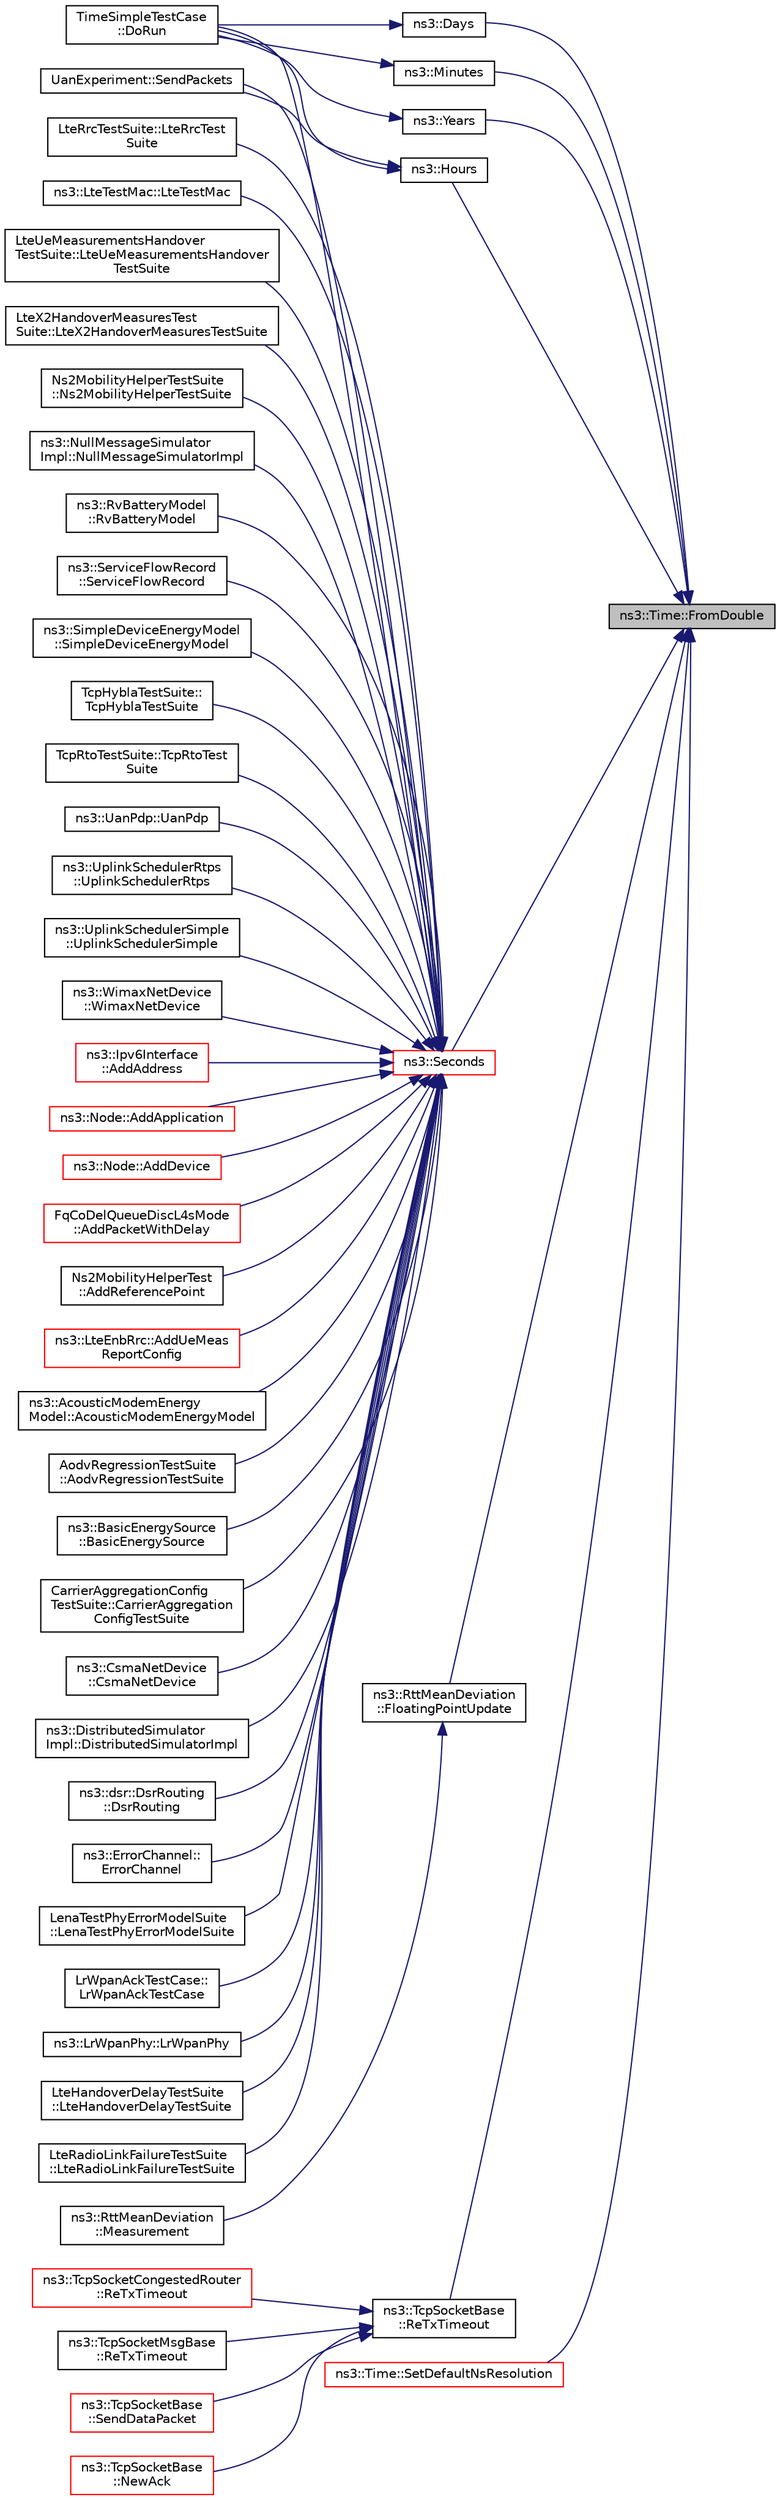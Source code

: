 digraph "ns3::Time::FromDouble"
{
 // LATEX_PDF_SIZE
  edge [fontname="Helvetica",fontsize="10",labelfontname="Helvetica",labelfontsize="10"];
  node [fontname="Helvetica",fontsize="10",shape=record];
  rankdir="RL";
  Node1 [label="ns3::Time::FromDouble",height=0.2,width=0.4,color="black", fillcolor="grey75", style="filled", fontcolor="black",tooltip="Create a Time equal to value in unit unit."];
  Node1 -> Node2 [dir="back",color="midnightblue",fontsize="10",style="solid",fontname="Helvetica"];
  Node2 [label="ns3::Days",height=0.2,width=0.4,color="black", fillcolor="white", style="filled",URL="$group__timecivil.html#ga58292fd2de67cc4ccd619ca83d28574b",tooltip="Construct a Time in the indicated unit."];
  Node2 -> Node3 [dir="back",color="midnightblue",fontsize="10",style="solid",fontname="Helvetica"];
  Node3 [label="TimeSimpleTestCase\l::DoRun",height=0.2,width=0.4,color="black", fillcolor="white", style="filled",URL="$class_time_simple_test_case.html#a4420daddc0f37503638626397ec83f41",tooltip="Runs the Simple Time test case."];
  Node1 -> Node4 [dir="back",color="midnightblue",fontsize="10",style="solid",fontname="Helvetica"];
  Node4 [label="ns3::RttMeanDeviation\l::FloatingPointUpdate",height=0.2,width=0.4,color="black", fillcolor="white", style="filled",URL="$classns3_1_1_rtt_mean_deviation.html#a6d3dc77a91e8c9aa23d912f2574111db",tooltip="Method to update the rtt and variation estimates using floating point arithmetic, used when the value..."];
  Node4 -> Node5 [dir="back",color="midnightblue",fontsize="10",style="solid",fontname="Helvetica"];
  Node5 [label="ns3::RttMeanDeviation\l::Measurement",height=0.2,width=0.4,color="black", fillcolor="white", style="filled",URL="$classns3_1_1_rtt_mean_deviation.html#a3e727dacebe30903b9c7ea084564c4e8",tooltip="Add a new measurement to the estimator."];
  Node1 -> Node6 [dir="back",color="midnightblue",fontsize="10",style="solid",fontname="Helvetica"];
  Node6 [label="ns3::Hours",height=0.2,width=0.4,color="black", fillcolor="white", style="filled",URL="$group__timecivil.html#ga6059b5d67fe1e174729c063be4fa2bf7",tooltip="Construct a Time in the indicated unit."];
  Node6 -> Node3 [dir="back",color="midnightblue",fontsize="10",style="solid",fontname="Helvetica"];
  Node6 -> Node7 [dir="back",color="midnightblue",fontsize="10",style="solid",fontname="Helvetica"];
  Node7 [label="UanExperiment::SendPackets",height=0.2,width=0.4,color="black", fillcolor="white", style="filled",URL="$class_uan_experiment.html#a8cfef727221f9d4a37ba2f7c84a6318f",tooltip="Send a packet from all the nodes."];
  Node1 -> Node8 [dir="back",color="midnightblue",fontsize="10",style="solid",fontname="Helvetica"];
  Node8 [label="ns3::Minutes",height=0.2,width=0.4,color="black", fillcolor="white", style="filled",URL="$group__timecivil.html#gaaab039c044ad40238a9d5b556349d0d5",tooltip="Construct a Time in the indicated unit."];
  Node8 -> Node3 [dir="back",color="midnightblue",fontsize="10",style="solid",fontname="Helvetica"];
  Node1 -> Node9 [dir="back",color="midnightblue",fontsize="10",style="solid",fontname="Helvetica"];
  Node9 [label="ns3::TcpSocketBase\l::ReTxTimeout",height=0.2,width=0.4,color="black", fillcolor="white", style="filled",URL="$classns3_1_1_tcp_socket_base.html#a60bb6a7cfb5855bba206606174d50c5e",tooltip="An RTO event happened."];
  Node9 -> Node10 [dir="back",color="midnightblue",fontsize="10",style="solid",fontname="Helvetica"];
  Node10 [label="ns3::TcpSocketBase\l::NewAck",height=0.2,width=0.4,color="red", fillcolor="white", style="filled",URL="$classns3_1_1_tcp_socket_base.html#a13401dd51854607d0521a35bf2622761",tooltip="Update buffers w.r.t."];
  Node9 -> Node27 [dir="back",color="midnightblue",fontsize="10",style="solid",fontname="Helvetica"];
  Node27 [label="ns3::TcpSocketCongestedRouter\l::ReTxTimeout",height=0.2,width=0.4,color="red", fillcolor="white", style="filled",URL="$classns3_1_1_tcp_socket_congested_router.html#a7968b0600e13014e05334d2645818363",tooltip="An RTO event happened."];
  Node9 -> Node29 [dir="back",color="midnightblue",fontsize="10",style="solid",fontname="Helvetica"];
  Node29 [label="ns3::TcpSocketMsgBase\l::ReTxTimeout",height=0.2,width=0.4,color="black", fillcolor="white", style="filled",URL="$classns3_1_1_tcp_socket_msg_base.html#af890d12f15ead128b26ca59b47a14c53",tooltip="An RTO event happened."];
  Node9 -> Node30 [dir="back",color="midnightblue",fontsize="10",style="solid",fontname="Helvetica"];
  Node30 [label="ns3::TcpSocketBase\l::SendDataPacket",height=0.2,width=0.4,color="red", fillcolor="white", style="filled",URL="$classns3_1_1_tcp_socket_base.html#a677488c04da1df87f916953a40e1bd64",tooltip="Extract at most maxSize bytes from the TxBuffer at sequence seq, add the TCP header,..."];
  Node1 -> Node40 [dir="back",color="midnightblue",fontsize="10",style="solid",fontname="Helvetica"];
  Node40 [label="ns3::Seconds",height=0.2,width=0.4,color="red", fillcolor="white", style="filled",URL="$group__timecivil.html#ga33c34b816f8ff6628e33d5c8e9713b9e",tooltip="Construct a Time in the indicated unit."];
  Node40 -> Node41 [dir="back",color="midnightblue",fontsize="10",style="solid",fontname="Helvetica"];
  Node41 [label="ns3::AcousticModemEnergy\lModel::AcousticModemEnergyModel",height=0.2,width=0.4,color="black", fillcolor="white", style="filled",URL="$classns3_1_1_acoustic_modem_energy_model.html#a9332ef84f0e5ea3266ccef6f43deedb4",tooltip="Constructor."];
  Node40 -> Node42 [dir="back",color="midnightblue",fontsize="10",style="solid",fontname="Helvetica"];
  Node42 [label="AodvRegressionTestSuite\l::AodvRegressionTestSuite",height=0.2,width=0.4,color="black", fillcolor="white", style="filled",URL="$class_aodv_regression_test_suite.html#aecfdf8a412266f38b422c53d12a2d6f4",tooltip=" "];
  Node40 -> Node43 [dir="back",color="midnightblue",fontsize="10",style="solid",fontname="Helvetica"];
  Node43 [label="ns3::BasicEnergySource\l::BasicEnergySource",height=0.2,width=0.4,color="black", fillcolor="white", style="filled",URL="$classns3_1_1_basic_energy_source.html#a27e2c2df41959fc28689bd99c04687ec",tooltip=" "];
  Node40 -> Node44 [dir="back",color="midnightblue",fontsize="10",style="solid",fontname="Helvetica"];
  Node44 [label="CarrierAggregationConfig\lTestSuite::CarrierAggregation\lConfigTestSuite",height=0.2,width=0.4,color="black", fillcolor="white", style="filled",URL="$class_carrier_aggregation_config_test_suite.html#a95bc59f0b1e549b3f06a2a78dde0f881",tooltip=" "];
  Node40 -> Node45 [dir="back",color="midnightblue",fontsize="10",style="solid",fontname="Helvetica"];
  Node45 [label="ns3::CsmaNetDevice\l::CsmaNetDevice",height=0.2,width=0.4,color="black", fillcolor="white", style="filled",URL="$classns3_1_1_csma_net_device.html#a5005a5403e112dad6ecd2922a9065916",tooltip="Construct a CsmaNetDevice."];
  Node40 -> Node46 [dir="back",color="midnightblue",fontsize="10",style="solid",fontname="Helvetica"];
  Node46 [label="ns3::DistributedSimulator\lImpl::DistributedSimulatorImpl",height=0.2,width=0.4,color="black", fillcolor="white", style="filled",URL="$classns3_1_1_distributed_simulator_impl.html#aa3dd6d49e1c354278e075af9ad0bc2cd",tooltip="Default constructor."];
  Node40 -> Node47 [dir="back",color="midnightblue",fontsize="10",style="solid",fontname="Helvetica"];
  Node47 [label="ns3::dsr::DsrRouting\l::DsrRouting",height=0.2,width=0.4,color="black", fillcolor="white", style="filled",URL="$classns3_1_1dsr_1_1_dsr_routing.html#a3b686bd293d4bd096180a1996171ccd1",tooltip="Constructor."];
  Node40 -> Node48 [dir="back",color="midnightblue",fontsize="10",style="solid",fontname="Helvetica"];
  Node48 [label="ns3::ErrorChannel::\lErrorChannel",height=0.2,width=0.4,color="black", fillcolor="white", style="filled",URL="$classns3_1_1_error_channel.html#a609db330be988b25eb7c1e90cac030a7",tooltip=" "];
  Node40 -> Node49 [dir="back",color="midnightblue",fontsize="10",style="solid",fontname="Helvetica"];
  Node49 [label="LenaTestPhyErrorModelSuite\l::LenaTestPhyErrorModelSuite",height=0.2,width=0.4,color="black", fillcolor="white", style="filled",URL="$class_lena_test_phy_error_model_suite.html#a980618826e7f097334ce077f2c2f696c",tooltip=" "];
  Node40 -> Node50 [dir="back",color="midnightblue",fontsize="10",style="solid",fontname="Helvetica"];
  Node50 [label="LrWpanAckTestCase::\lLrWpanAckTestCase",height=0.2,width=0.4,color="black", fillcolor="white", style="filled",URL="$class_lr_wpan_ack_test_case.html#abf02f7c10ee4d72161206f7964949e0c",tooltip="Create test case."];
  Node40 -> Node51 [dir="back",color="midnightblue",fontsize="10",style="solid",fontname="Helvetica"];
  Node51 [label="ns3::LrWpanPhy::LrWpanPhy",height=0.2,width=0.4,color="black", fillcolor="white", style="filled",URL="$classns3_1_1_lr_wpan_phy.html#a93412f30a30d144978857a5205c55b7b",tooltip="Default constructor."];
  Node40 -> Node52 [dir="back",color="midnightblue",fontsize="10",style="solid",fontname="Helvetica"];
  Node52 [label="LteHandoverDelayTestSuite\l::LteHandoverDelayTestSuite",height=0.2,width=0.4,color="black", fillcolor="white", style="filled",URL="$class_lte_handover_delay_test_suite.html#a2289b4241062bcebd0f0b21f3f107c1f",tooltip=" "];
  Node40 -> Node53 [dir="back",color="midnightblue",fontsize="10",style="solid",fontname="Helvetica"];
  Node53 [label="LteRadioLinkFailureTestSuite\l::LteRadioLinkFailureTestSuite",height=0.2,width=0.4,color="black", fillcolor="white", style="filled",URL="$class_lte_radio_link_failure_test_suite.html#a83d04d11bee93da8e129b4af52777423",tooltip=" "];
  Node40 -> Node54 [dir="back",color="midnightblue",fontsize="10",style="solid",fontname="Helvetica"];
  Node54 [label="LteRrcTestSuite::LteRrcTest\lSuite",height=0.2,width=0.4,color="black", fillcolor="white", style="filled",URL="$class_lte_rrc_test_suite.html#ac8423004615ebccf2cb2e79ed8dbdc82",tooltip=" "];
  Node40 -> Node55 [dir="back",color="midnightblue",fontsize="10",style="solid",fontname="Helvetica"];
  Node55 [label="ns3::LteTestMac::LteTestMac",height=0.2,width=0.4,color="black", fillcolor="white", style="filled",URL="$classns3_1_1_lte_test_mac.html#a2a2191cf031ed74e109b1522cc4e06ea",tooltip=" "];
  Node40 -> Node56 [dir="back",color="midnightblue",fontsize="10",style="solid",fontname="Helvetica"];
  Node56 [label="LteUeMeasurementsHandover\lTestSuite::LteUeMeasurementsHandover\lTestSuite",height=0.2,width=0.4,color="black", fillcolor="white", style="filled",URL="$class_lte_ue_measurements_handover_test_suite.html#a2a3fb15f62e44e2372f085afb8e32776",tooltip=" "];
  Node40 -> Node57 [dir="back",color="midnightblue",fontsize="10",style="solid",fontname="Helvetica"];
  Node57 [label="LteX2HandoverMeasuresTest\lSuite::LteX2HandoverMeasuresTestSuite",height=0.2,width=0.4,color="black", fillcolor="white", style="filled",URL="$class_lte_x2_handover_measures_test_suite.html#a8b3de39d8afacfb6b072119e60e305ee",tooltip=" "];
  Node40 -> Node58 [dir="back",color="midnightblue",fontsize="10",style="solid",fontname="Helvetica"];
  Node58 [label="Ns2MobilityHelperTestSuite\l::Ns2MobilityHelperTestSuite",height=0.2,width=0.4,color="black", fillcolor="white", style="filled",URL="$class_ns2_mobility_helper_test_suite.html#a948880f0823bd308c926b705411b8b46",tooltip=" "];
  Node40 -> Node59 [dir="back",color="midnightblue",fontsize="10",style="solid",fontname="Helvetica"];
  Node59 [label="ns3::NullMessageSimulator\lImpl::NullMessageSimulatorImpl",height=0.2,width=0.4,color="black", fillcolor="white", style="filled",URL="$classns3_1_1_null_message_simulator_impl.html#ac5c213c5a8413e38bd2324169c3b7ab4",tooltip="Default constructor."];
  Node40 -> Node60 [dir="back",color="midnightblue",fontsize="10",style="solid",fontname="Helvetica"];
  Node60 [label="ns3::RvBatteryModel\l::RvBatteryModel",height=0.2,width=0.4,color="black", fillcolor="white", style="filled",URL="$classns3_1_1_rv_battery_model.html#ae88b599d504056559bf2de38391a17da",tooltip=" "];
  Node40 -> Node61 [dir="back",color="midnightblue",fontsize="10",style="solid",fontname="Helvetica"];
  Node61 [label="ns3::ServiceFlowRecord\l::ServiceFlowRecord",height=0.2,width=0.4,color="black", fillcolor="white", style="filled",URL="$classns3_1_1_service_flow_record.html#afff4ede264b8f71749261a4d3d7306f8",tooltip=" "];
  Node40 -> Node62 [dir="back",color="midnightblue",fontsize="10",style="solid",fontname="Helvetica"];
  Node62 [label="ns3::SimpleDeviceEnergyModel\l::SimpleDeviceEnergyModel",height=0.2,width=0.4,color="black", fillcolor="white", style="filled",URL="$classns3_1_1_simple_device_energy_model.html#a86fe9781b68f97b9a186ce1dad7f6cfa",tooltip=" "];
  Node40 -> Node63 [dir="back",color="midnightblue",fontsize="10",style="solid",fontname="Helvetica"];
  Node63 [label="TcpHyblaTestSuite::\lTcpHyblaTestSuite",height=0.2,width=0.4,color="black", fillcolor="white", style="filled",URL="$class_tcp_hybla_test_suite.html#ab0c48cf5f9b61f77e97fd137fe237779",tooltip=" "];
  Node40 -> Node64 [dir="back",color="midnightblue",fontsize="10",style="solid",fontname="Helvetica"];
  Node64 [label="TcpRtoTestSuite::TcpRtoTest\lSuite",height=0.2,width=0.4,color="black", fillcolor="white", style="filled",URL="$class_tcp_rto_test_suite.html#a3db93a5070ed6e8a9686404dd28e5719",tooltip=" "];
  Node40 -> Node65 [dir="back",color="midnightblue",fontsize="10",style="solid",fontname="Helvetica"];
  Node65 [label="ns3::UanPdp::UanPdp",height=0.2,width=0.4,color="black", fillcolor="white", style="filled",URL="$classns3_1_1_uan_pdp.html#a5fb554201124acb05aaa4a62a029a12b",tooltip="Create PDP object from vector of arrival amplitudes."];
  Node40 -> Node66 [dir="back",color="midnightblue",fontsize="10",style="solid",fontname="Helvetica"];
  Node66 [label="ns3::UplinkSchedulerRtps\l::UplinkSchedulerRtps",height=0.2,width=0.4,color="black", fillcolor="white", style="filled",URL="$classns3_1_1_uplink_scheduler_rtps.html#abb7bd631422652d8bbf06dc3b5b74f72",tooltip=" "];
  Node40 -> Node67 [dir="back",color="midnightblue",fontsize="10",style="solid",fontname="Helvetica"];
  Node67 [label="ns3::UplinkSchedulerSimple\l::UplinkSchedulerSimple",height=0.2,width=0.4,color="black", fillcolor="white", style="filled",URL="$classns3_1_1_uplink_scheduler_simple.html#a25b347f80fb5729b6e439f017dee9031",tooltip=" "];
  Node40 -> Node68 [dir="back",color="midnightblue",fontsize="10",style="solid",fontname="Helvetica"];
  Node68 [label="ns3::WimaxNetDevice\l::WimaxNetDevice",height=0.2,width=0.4,color="black", fillcolor="white", style="filled",URL="$classns3_1_1_wimax_net_device.html#ad70bee64c458c43a6f374629dbf85f66",tooltip=" "];
  Node40 -> Node69 [dir="back",color="midnightblue",fontsize="10",style="solid",fontname="Helvetica"];
  Node69 [label="ns3::Ipv6Interface\l::AddAddress",height=0.2,width=0.4,color="red", fillcolor="white", style="filled",URL="$classns3_1_1_ipv6_interface.html#a8faa5a72b30720eb01f9fc1d1113ad19",tooltip="Add an IPv6 address."];
  Node40 -> Node75 [dir="back",color="midnightblue",fontsize="10",style="solid",fontname="Helvetica"];
  Node75 [label="ns3::Node::AddApplication",height=0.2,width=0.4,color="red", fillcolor="white", style="filled",URL="$classns3_1_1_node.html#ab98b4fdc4aadc86366b80e8a79a53f47",tooltip="Associate an Application to this Node."];
  Node40 -> Node145 [dir="back",color="midnightblue",fontsize="10",style="solid",fontname="Helvetica"];
  Node145 [label="ns3::Node::AddDevice",height=0.2,width=0.4,color="red", fillcolor="white", style="filled",URL="$classns3_1_1_node.html#a42ff83ee1d5d1649c770d3f5b62375de",tooltip="Associate a NetDevice to this node."];
  Node40 -> Node269 [dir="back",color="midnightblue",fontsize="10",style="solid",fontname="Helvetica"];
  Node269 [label="FqCoDelQueueDiscL4sMode\l::AddPacketWithDelay",height=0.2,width=0.4,color="red", fillcolor="white", style="filled",URL="$class_fq_co_del_queue_disc_l4s_mode.html#a9fe419751a08761d92ad2cc3aa0748c6",tooltip=" "];
  Node40 -> Node271 [dir="back",color="midnightblue",fontsize="10",style="solid",fontname="Helvetica"];
  Node271 [label="Ns2MobilityHelperTest\l::AddReferencePoint",height=0.2,width=0.4,color="black", fillcolor="white", style="filled",URL="$class_ns2_mobility_helper_test.html#a25d2e23f6e4230a9cab888d264269c62",tooltip="Sugar."];
  Node40 -> Node272 [dir="back",color="midnightblue",fontsize="10",style="solid",fontname="Helvetica"];
  Node272 [label="ns3::LteEnbRrc::AddUeMeas\lReportConfig",height=0.2,width=0.4,color="red", fillcolor="white", style="filled",URL="$classns3_1_1_lte_enb_rrc.html#a4b9348b6c39a805cd23d3ed4a5091ae5",tooltip="Add a new UE measurement reporting configuration."];
  Node40 -> Node3 [dir="back",color="midnightblue",fontsize="10",style="solid",fontname="Helvetica"];
  Node40 -> Node7 [dir="back",color="midnightblue",fontsize="10",style="solid",fontname="Helvetica"];
  Node1 -> Node1280 [dir="back",color="midnightblue",fontsize="10",style="solid",fontname="Helvetica"];
  Node1280 [label="ns3::Time::SetDefaultNsResolution",height=0.2,width=0.4,color="red", fillcolor="white", style="filled",URL="$classns3_1_1_time.html#a6a872e62f71dfa817fef2c549473d980",tooltip="Set the default resolution."];
  Node1 -> Node2075 [dir="back",color="midnightblue",fontsize="10",style="solid",fontname="Helvetica"];
  Node2075 [label="ns3::Years",height=0.2,width=0.4,color="black", fillcolor="white", style="filled",URL="$group__timecivil.html#gacba71dd5cfeb7aa46f08a20260247975",tooltip="Construct a Time in the indicated unit."];
  Node2075 -> Node3 [dir="back",color="midnightblue",fontsize="10",style="solid",fontname="Helvetica"];
}
